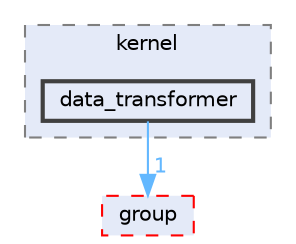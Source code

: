 digraph "include/experimental/kernel/data_transformer"
{
 // LATEX_PDF_SIZE
  bgcolor="transparent";
  edge [fontname=Helvetica,fontsize=10,labelfontname=Helvetica,labelfontsize=10];
  node [fontname=Helvetica,fontsize=10,shape=box,height=0.2,width=0.4];
  compound=true
  subgraph clusterdir_da6d88b16527b966b2bed57376e43e91 {
    graph [ bgcolor="#e4eaf8", pencolor="grey50", label="kernel", fontname=Helvetica,fontsize=10 style="filled,dashed", URL="dir_da6d88b16527b966b2bed57376e43e91.html",tooltip=""]
  dir_4945c5914d2293cf79afcb3f5f8714aa [label="data_transformer", fillcolor="#e4eaf8", color="grey25", style="filled,bold", URL="dir_4945c5914d2293cf79afcb3f5f8714aa.html",tooltip=""];
  }
  dir_a9a5b087e2fab9b66c5792b9867db3d8 [label="group", fillcolor="#e4eaf8", color="red", style="filled,dashed", URL="dir_a9a5b087e2fab9b66c5792b9867db3d8.html",tooltip=""];
  dir_4945c5914d2293cf79afcb3f5f8714aa->dir_a9a5b087e2fab9b66c5792b9867db3d8 [headlabel="1", labeldistance=1.5 headhref="dir_000014_000025.html" color="steelblue1" fontcolor="steelblue1"];
}
